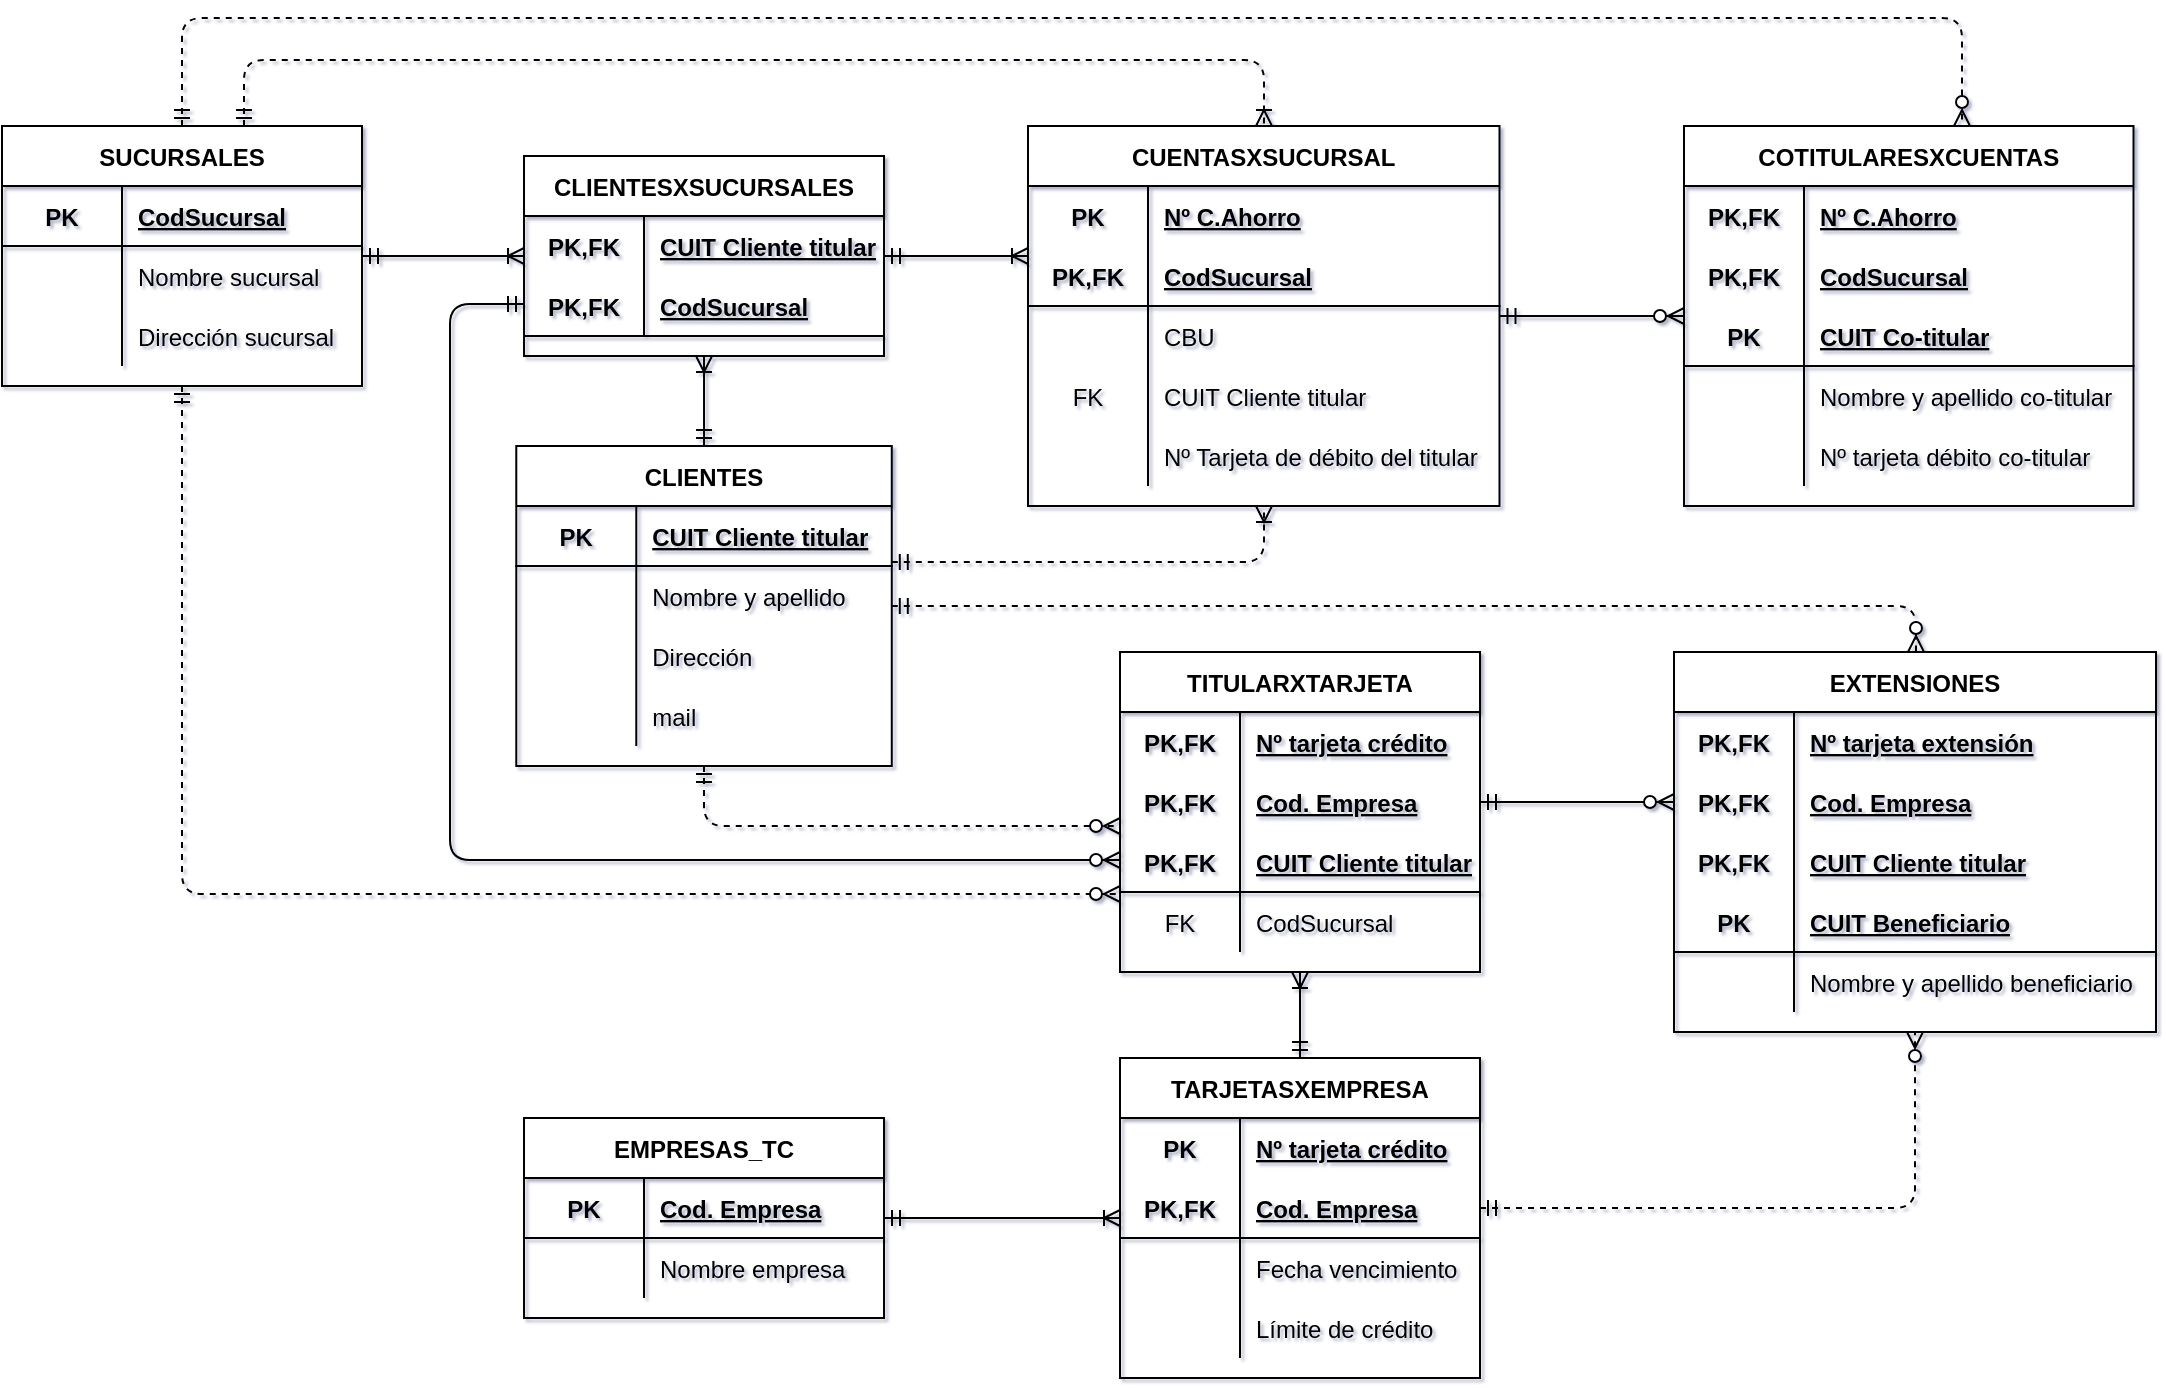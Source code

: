 <mxfile version="14.6.13"><diagram id="R2lEEEUBdFMjLlhIrx00" name="Page-1"><mxGraphModel dx="2686" dy="1232" grid="0" gridSize="10" guides="1" tooltips="1" connect="1" arrows="1" fold="1" page="0" pageScale="1" pageWidth="850" pageHeight="1100" background="none" math="0" shadow="1" extFonts="Permanent Marker^https://fonts.googleapis.com/css?family=Permanent+Marker"><root><mxCell id="0"/><mxCell id="1" parent="0"/><mxCell id="P5Tj9tU5CeSmQynuPHkW-113" style="edgeStyle=orthogonalEdgeStyle;rounded=1;orthogonalLoop=1;jettySize=auto;html=1;startArrow=ERmandOne;startFill=0;endArrow=ERoneToMany;endFill=0;" edge="1" parent="1" source="P5Tj9tU5CeSmQynuPHkW-117" target="P5Tj9tU5CeSmQynuPHkW-211"><mxGeometry relative="1" as="geometry"/></mxCell><mxCell id="P5Tj9tU5CeSmQynuPHkW-114" style="edgeStyle=orthogonalEdgeStyle;rounded=1;orthogonalLoop=1;jettySize=auto;html=1;dashed=1;startArrow=ERmandOne;startFill=0;endArrow=ERoneToMany;endFill=0;" edge="1" parent="1" source="P5Tj9tU5CeSmQynuPHkW-117" target="P5Tj9tU5CeSmQynuPHkW-144"><mxGeometry relative="1" as="geometry"><Array as="points"><mxPoint x="-287" y="-16"/><mxPoint x="223" y="-16"/></Array></mxGeometry></mxCell><mxCell id="P5Tj9tU5CeSmQynuPHkW-115" style="edgeStyle=orthogonalEdgeStyle;rounded=1;orthogonalLoop=1;jettySize=auto;html=1;dashed=1;startArrow=ERmandOne;startFill=0;endArrow=ERzeroToMany;endFill=1;" edge="1" parent="1" source="P5Tj9tU5CeSmQynuPHkW-117" target="P5Tj9tU5CeSmQynuPHkW-160"><mxGeometry relative="1" as="geometry"><Array as="points"><mxPoint x="-318" y="-37"/><mxPoint x="572" y="-37"/></Array></mxGeometry></mxCell><mxCell id="P5Tj9tU5CeSmQynuPHkW-116" style="edgeStyle=orthogonalEdgeStyle;rounded=1;orthogonalLoop=1;jettySize=auto;html=1;startSize=6;startArrow=ERmandOne;startFill=0;endArrow=ERzeroToMany;endFill=1;dashed=1;" edge="1" parent="1" source="P5Tj9tU5CeSmQynuPHkW-117" target="P5Tj9tU5CeSmQynuPHkW-307"><mxGeometry relative="1" as="geometry"><Array as="points"><mxPoint x="-318" y="401"/></Array><mxPoint x="127.88" y="401" as="targetPoint"/></mxGeometry></mxCell><mxCell id="P5Tj9tU5CeSmQynuPHkW-117" value="SUCURSALES" style="shape=table;startSize=30;container=1;collapsible=1;childLayout=tableLayout;fixedRows=1;rowLines=0;fontStyle=1;align=center;resizeLast=1;" vertex="1" parent="1"><mxGeometry x="-408" y="17" width="180" height="130" as="geometry"/></mxCell><mxCell id="P5Tj9tU5CeSmQynuPHkW-118" value="" style="shape=partialRectangle;collapsible=0;dropTarget=0;pointerEvents=0;fillColor=none;top=0;left=0;bottom=1;right=0;points=[[0,0.5],[1,0.5]];portConstraint=eastwest;" vertex="1" parent="P5Tj9tU5CeSmQynuPHkW-117"><mxGeometry y="30" width="180" height="30" as="geometry"/></mxCell><mxCell id="P5Tj9tU5CeSmQynuPHkW-119" value="PK" style="shape=partialRectangle;connectable=0;fillColor=none;top=0;left=0;bottom=0;right=0;fontStyle=1;overflow=hidden;" vertex="1" parent="P5Tj9tU5CeSmQynuPHkW-118"><mxGeometry width="60" height="30" as="geometry"/></mxCell><mxCell id="P5Tj9tU5CeSmQynuPHkW-120" value="CodSucursal" style="shape=partialRectangle;connectable=0;fillColor=none;top=0;left=0;bottom=0;right=0;align=left;spacingLeft=6;fontStyle=5;overflow=hidden;" vertex="1" parent="P5Tj9tU5CeSmQynuPHkW-118"><mxGeometry x="60" width="120" height="30" as="geometry"/></mxCell><mxCell id="P5Tj9tU5CeSmQynuPHkW-121" value="" style="shape=partialRectangle;collapsible=0;dropTarget=0;pointerEvents=0;fillColor=none;top=0;left=0;bottom=0;right=0;points=[[0,0.5],[1,0.5]];portConstraint=eastwest;" vertex="1" parent="P5Tj9tU5CeSmQynuPHkW-117"><mxGeometry y="60" width="180" height="30" as="geometry"/></mxCell><mxCell id="P5Tj9tU5CeSmQynuPHkW-122" value="" style="shape=partialRectangle;connectable=0;fillColor=none;top=0;left=0;bottom=0;right=0;editable=1;overflow=hidden;" vertex="1" parent="P5Tj9tU5CeSmQynuPHkW-121"><mxGeometry width="60" height="30" as="geometry"/></mxCell><mxCell id="P5Tj9tU5CeSmQynuPHkW-123" value="Nombre sucursal" style="shape=partialRectangle;connectable=0;fillColor=none;top=0;left=0;bottom=0;right=0;align=left;spacingLeft=6;overflow=hidden;" vertex="1" parent="P5Tj9tU5CeSmQynuPHkW-121"><mxGeometry x="60" width="120" height="30" as="geometry"/></mxCell><mxCell id="P5Tj9tU5CeSmQynuPHkW-124" value="" style="shape=partialRectangle;collapsible=0;dropTarget=0;pointerEvents=0;fillColor=none;top=0;left=0;bottom=0;right=0;points=[[0,0.5],[1,0.5]];portConstraint=eastwest;" vertex="1" parent="P5Tj9tU5CeSmQynuPHkW-117"><mxGeometry y="90" width="180" height="30" as="geometry"/></mxCell><mxCell id="P5Tj9tU5CeSmQynuPHkW-125" value="" style="shape=partialRectangle;connectable=0;fillColor=none;top=0;left=0;bottom=0;right=0;editable=1;overflow=hidden;" vertex="1" parent="P5Tj9tU5CeSmQynuPHkW-124"><mxGeometry width="60" height="30" as="geometry"/></mxCell><mxCell id="P5Tj9tU5CeSmQynuPHkW-126" value="Dirección sucursal" style="shape=partialRectangle;connectable=0;fillColor=none;top=0;left=0;bottom=0;right=0;align=left;spacingLeft=6;overflow=hidden;" vertex="1" parent="P5Tj9tU5CeSmQynuPHkW-124"><mxGeometry x="60" width="120" height="30" as="geometry"/></mxCell><mxCell id="P5Tj9tU5CeSmQynuPHkW-127" style="edgeStyle=orthogonalEdgeStyle;rounded=1;orthogonalLoop=1;jettySize=auto;html=1;startArrow=ERmandOne;startFill=0;endArrow=ERoneToMany;endFill=0;" edge="1" parent="1" source="P5Tj9tU5CeSmQynuPHkW-130" target="P5Tj9tU5CeSmQynuPHkW-211"><mxGeometry relative="1" as="geometry"/></mxCell><mxCell id="P5Tj9tU5CeSmQynuPHkW-128" style="edgeStyle=orthogonalEdgeStyle;rounded=1;orthogonalLoop=1;jettySize=auto;html=1;dashed=1;startArrow=ERmandOne;startFill=0;endArrow=ERoneToMany;endFill=0;" edge="1" parent="1" source="P5Tj9tU5CeSmQynuPHkW-130" target="P5Tj9tU5CeSmQynuPHkW-144"><mxGeometry relative="1" as="geometry"><Array as="points"><mxPoint x="223" y="235"/></Array></mxGeometry></mxCell><mxCell id="P5Tj9tU5CeSmQynuPHkW-129" style="edgeStyle=orthogonalEdgeStyle;rounded=1;orthogonalLoop=1;jettySize=auto;html=1;startSize=6;startArrow=ERmandOne;startFill=0;endArrow=ERzeroToMany;endFill=1;dashed=1;" edge="1" parent="1" source="P5Tj9tU5CeSmQynuPHkW-130" target="P5Tj9tU5CeSmQynuPHkW-307"><mxGeometry relative="1" as="geometry"><Array as="points"><mxPoint x="-57" y="367"/></Array><mxPoint x="127.88" y="367" as="targetPoint"/></mxGeometry></mxCell><mxCell id="P5Tj9tU5CeSmQynuPHkW-344" style="edgeStyle=orthogonalEdgeStyle;rounded=1;orthogonalLoop=1;jettySize=auto;html=1;startArrow=ERmandOne;startFill=0;endArrow=ERzeroToMany;endFill=1;dashed=1;" edge="1" parent="1" source="P5Tj9tU5CeSmQynuPHkW-130" target="P5Tj9tU5CeSmQynuPHkW-320"><mxGeometry relative="1" as="geometry"><Array as="points"><mxPoint x="549" y="257"/></Array></mxGeometry></mxCell><mxCell id="P5Tj9tU5CeSmQynuPHkW-130" value="CLIENTES" style="shape=table;startSize=30;container=1;collapsible=1;childLayout=tableLayout;fixedRows=1;rowLines=0;fontStyle=1;align=center;resizeLast=1;" vertex="1" parent="1"><mxGeometry x="-150.86" y="177" width="187.75" height="160" as="geometry"/></mxCell><mxCell id="P5Tj9tU5CeSmQynuPHkW-131" value="" style="shape=partialRectangle;collapsible=0;dropTarget=0;pointerEvents=0;fillColor=none;top=0;left=0;bottom=1;right=0;points=[[0,0.5],[1,0.5]];portConstraint=eastwest;" vertex="1" parent="P5Tj9tU5CeSmQynuPHkW-130"><mxGeometry y="30" width="187.75" height="30" as="geometry"/></mxCell><mxCell id="P5Tj9tU5CeSmQynuPHkW-132" value="PK" style="shape=partialRectangle;connectable=0;fillColor=none;top=0;left=0;bottom=0;right=0;fontStyle=1;overflow=hidden;" vertex="1" parent="P5Tj9tU5CeSmQynuPHkW-131"><mxGeometry width="60" height="30" as="geometry"/></mxCell><mxCell id="P5Tj9tU5CeSmQynuPHkW-133" value="CUIT Cliente titular" style="shape=partialRectangle;connectable=0;fillColor=none;top=0;left=0;bottom=0;right=0;align=left;spacingLeft=6;fontStyle=5;overflow=hidden;" vertex="1" parent="P5Tj9tU5CeSmQynuPHkW-131"><mxGeometry x="60" width="127.75" height="30" as="geometry"/></mxCell><mxCell id="P5Tj9tU5CeSmQynuPHkW-134" value="" style="shape=partialRectangle;collapsible=0;dropTarget=0;pointerEvents=0;fillColor=none;top=0;left=0;bottom=0;right=0;points=[[0,0.5],[1,0.5]];portConstraint=eastwest;" vertex="1" parent="P5Tj9tU5CeSmQynuPHkW-130"><mxGeometry y="60" width="187.75" height="30" as="geometry"/></mxCell><mxCell id="P5Tj9tU5CeSmQynuPHkW-135" value="" style="shape=partialRectangle;connectable=0;fillColor=none;top=0;left=0;bottom=0;right=0;editable=1;overflow=hidden;" vertex="1" parent="P5Tj9tU5CeSmQynuPHkW-134"><mxGeometry width="60" height="30" as="geometry"/></mxCell><mxCell id="P5Tj9tU5CeSmQynuPHkW-136" value="Nombre y apellido" style="shape=partialRectangle;connectable=0;fillColor=none;top=0;left=0;bottom=0;right=0;align=left;spacingLeft=6;overflow=hidden;" vertex="1" parent="P5Tj9tU5CeSmQynuPHkW-134"><mxGeometry x="60" width="127.75" height="30" as="geometry"/></mxCell><mxCell id="P5Tj9tU5CeSmQynuPHkW-137" value="" style="shape=partialRectangle;collapsible=0;dropTarget=0;pointerEvents=0;fillColor=none;top=0;left=0;bottom=0;right=0;points=[[0,0.5],[1,0.5]];portConstraint=eastwest;" vertex="1" parent="P5Tj9tU5CeSmQynuPHkW-130"><mxGeometry y="90" width="187.75" height="30" as="geometry"/></mxCell><mxCell id="P5Tj9tU5CeSmQynuPHkW-138" value="" style="shape=partialRectangle;connectable=0;fillColor=none;top=0;left=0;bottom=0;right=0;editable=1;overflow=hidden;" vertex="1" parent="P5Tj9tU5CeSmQynuPHkW-137"><mxGeometry width="60" height="30" as="geometry"/></mxCell><mxCell id="P5Tj9tU5CeSmQynuPHkW-139" value="Dirección" style="shape=partialRectangle;connectable=0;fillColor=none;top=0;left=0;bottom=0;right=0;align=left;spacingLeft=6;overflow=hidden;" vertex="1" parent="P5Tj9tU5CeSmQynuPHkW-137"><mxGeometry x="60" width="127.75" height="30" as="geometry"/></mxCell><mxCell id="P5Tj9tU5CeSmQynuPHkW-140" style="shape=partialRectangle;collapsible=0;dropTarget=0;pointerEvents=0;fillColor=none;top=0;left=0;bottom=0;right=0;points=[[0,0.5],[1,0.5]];portConstraint=eastwest;" vertex="1" parent="P5Tj9tU5CeSmQynuPHkW-130"><mxGeometry y="120" width="187.75" height="30" as="geometry"/></mxCell><mxCell id="P5Tj9tU5CeSmQynuPHkW-141" style="shape=partialRectangle;connectable=0;fillColor=none;top=0;left=0;bottom=0;right=0;editable=1;overflow=hidden;" vertex="1" parent="P5Tj9tU5CeSmQynuPHkW-140"><mxGeometry width="60" height="30" as="geometry"/></mxCell><mxCell id="P5Tj9tU5CeSmQynuPHkW-142" value="mail" style="shape=partialRectangle;connectable=0;fillColor=none;top=0;left=0;bottom=0;right=0;align=left;spacingLeft=6;overflow=hidden;" vertex="1" parent="P5Tj9tU5CeSmQynuPHkW-140"><mxGeometry x="60" width="127.75" height="30" as="geometry"/></mxCell><mxCell id="P5Tj9tU5CeSmQynuPHkW-143" style="edgeStyle=orthogonalEdgeStyle;rounded=1;orthogonalLoop=1;jettySize=auto;html=1;startArrow=ERmandOne;startFill=0;endArrow=ERzeroToMany;endFill=1;" edge="1" parent="1" source="P5Tj9tU5CeSmQynuPHkW-144" target="P5Tj9tU5CeSmQynuPHkW-160"><mxGeometry relative="1" as="geometry"/></mxCell><mxCell id="P5Tj9tU5CeSmQynuPHkW-144" value="CUENTASXSUCURSAL" style="shape=table;startSize=30;container=1;collapsible=1;childLayout=tableLayout;fixedRows=1;rowLines=0;fontStyle=1;align=center;resizeLast=1;" vertex="1" parent="1"><mxGeometry x="105" y="17" width="235.75" height="190" as="geometry"/></mxCell><mxCell id="P5Tj9tU5CeSmQynuPHkW-145" value="" style="shape=partialRectangle;collapsible=0;dropTarget=0;pointerEvents=0;fillColor=none;top=0;left=0;bottom=0;right=0;points=[[0,0.5],[1,0.5]];portConstraint=eastwest;" vertex="1" parent="P5Tj9tU5CeSmQynuPHkW-144"><mxGeometry y="30" width="235.75" height="30" as="geometry"/></mxCell><mxCell id="P5Tj9tU5CeSmQynuPHkW-146" value="PK" style="shape=partialRectangle;connectable=0;fillColor=none;top=0;left=0;bottom=0;right=0;fontStyle=1;overflow=hidden;" vertex="1" parent="P5Tj9tU5CeSmQynuPHkW-145"><mxGeometry width="60" height="30" as="geometry"/></mxCell><mxCell id="P5Tj9tU5CeSmQynuPHkW-147" value="Nº C.Ahorro" style="shape=partialRectangle;connectable=0;fillColor=none;top=0;left=0;bottom=0;right=0;align=left;spacingLeft=6;fontStyle=5;overflow=hidden;" vertex="1" parent="P5Tj9tU5CeSmQynuPHkW-145"><mxGeometry x="60" width="175.75" height="30" as="geometry"/></mxCell><mxCell id="P5Tj9tU5CeSmQynuPHkW-148" value="" style="shape=partialRectangle;collapsible=0;dropTarget=0;pointerEvents=0;fillColor=none;top=0;left=0;bottom=1;right=0;points=[[0,0.5],[1,0.5]];portConstraint=eastwest;" vertex="1" parent="P5Tj9tU5CeSmQynuPHkW-144"><mxGeometry y="60" width="235.75" height="30" as="geometry"/></mxCell><mxCell id="P5Tj9tU5CeSmQynuPHkW-149" value="PK,FK" style="shape=partialRectangle;connectable=0;fillColor=none;top=0;left=0;bottom=0;right=0;fontStyle=1;overflow=hidden;" vertex="1" parent="P5Tj9tU5CeSmQynuPHkW-148"><mxGeometry width="60" height="30" as="geometry"/></mxCell><mxCell id="P5Tj9tU5CeSmQynuPHkW-150" value="CodSucursal" style="shape=partialRectangle;connectable=0;fillColor=none;top=0;left=0;bottom=0;right=0;align=left;spacingLeft=6;fontStyle=5;overflow=hidden;" vertex="1" parent="P5Tj9tU5CeSmQynuPHkW-148"><mxGeometry x="60" width="175.75" height="30" as="geometry"/></mxCell><mxCell id="P5Tj9tU5CeSmQynuPHkW-151" value="" style="shape=partialRectangle;collapsible=0;dropTarget=0;pointerEvents=0;fillColor=none;top=0;left=0;bottom=0;right=0;points=[[0,0.5],[1,0.5]];portConstraint=eastwest;" vertex="1" parent="P5Tj9tU5CeSmQynuPHkW-144"><mxGeometry y="90" width="235.75" height="30" as="geometry"/></mxCell><mxCell id="P5Tj9tU5CeSmQynuPHkW-152" value="" style="shape=partialRectangle;connectable=0;fillColor=none;top=0;left=0;bottom=0;right=0;editable=1;overflow=hidden;" vertex="1" parent="P5Tj9tU5CeSmQynuPHkW-151"><mxGeometry width="60" height="30" as="geometry"/></mxCell><mxCell id="P5Tj9tU5CeSmQynuPHkW-153" value="CBU" style="shape=partialRectangle;connectable=0;fillColor=none;top=0;left=0;bottom=0;right=0;align=left;spacingLeft=6;overflow=hidden;" vertex="1" parent="P5Tj9tU5CeSmQynuPHkW-151"><mxGeometry x="60" width="175.75" height="30" as="geometry"/></mxCell><mxCell id="P5Tj9tU5CeSmQynuPHkW-154" style="shape=partialRectangle;collapsible=0;dropTarget=0;pointerEvents=0;fillColor=none;top=0;left=0;bottom=0;right=0;points=[[0,0.5],[1,0.5]];portConstraint=eastwest;" vertex="1" parent="P5Tj9tU5CeSmQynuPHkW-144"><mxGeometry y="120" width="235.75" height="30" as="geometry"/></mxCell><mxCell id="P5Tj9tU5CeSmQynuPHkW-155" value="FK" style="shape=partialRectangle;connectable=0;fillColor=none;top=0;left=0;bottom=0;right=0;editable=1;overflow=hidden;" vertex="1" parent="P5Tj9tU5CeSmQynuPHkW-154"><mxGeometry width="60" height="30" as="geometry"/></mxCell><mxCell id="P5Tj9tU5CeSmQynuPHkW-156" value="CUIT Cliente titular" style="shape=partialRectangle;connectable=0;fillColor=none;top=0;left=0;bottom=0;right=0;align=left;spacingLeft=6;overflow=hidden;" vertex="1" parent="P5Tj9tU5CeSmQynuPHkW-154"><mxGeometry x="60" width="175.75" height="30" as="geometry"/></mxCell><mxCell id="P5Tj9tU5CeSmQynuPHkW-157" style="shape=partialRectangle;collapsible=0;dropTarget=0;pointerEvents=0;fillColor=none;top=0;left=0;bottom=0;right=0;points=[[0,0.5],[1,0.5]];portConstraint=eastwest;" vertex="1" parent="P5Tj9tU5CeSmQynuPHkW-144"><mxGeometry y="150" width="235.75" height="30" as="geometry"/></mxCell><mxCell id="P5Tj9tU5CeSmQynuPHkW-158" style="shape=partialRectangle;connectable=0;fillColor=none;top=0;left=0;bottom=0;right=0;editable=1;overflow=hidden;" vertex="1" parent="P5Tj9tU5CeSmQynuPHkW-157"><mxGeometry width="60" height="30" as="geometry"/></mxCell><mxCell id="P5Tj9tU5CeSmQynuPHkW-159" value="Nº Tarjeta de débito del titular" style="shape=partialRectangle;connectable=0;fillColor=none;top=0;left=0;bottom=0;right=0;align=left;spacingLeft=6;overflow=hidden;" vertex="1" parent="P5Tj9tU5CeSmQynuPHkW-157"><mxGeometry x="60" width="175.75" height="30" as="geometry"/></mxCell><mxCell id="P5Tj9tU5CeSmQynuPHkW-160" value="COTITULARESXCUENTAS" style="shape=table;startSize=30;container=1;collapsible=1;childLayout=tableLayout;fixedRows=1;rowLines=0;fontStyle=1;align=center;resizeLast=1;" vertex="1" parent="1"><mxGeometry x="433" y="17" width="224.75" height="190" as="geometry"/></mxCell><mxCell id="P5Tj9tU5CeSmQynuPHkW-161" style="shape=partialRectangle;collapsible=0;dropTarget=0;pointerEvents=0;fillColor=none;top=0;left=0;bottom=0;right=0;points=[[0,0.5],[1,0.5]];portConstraint=eastwest;" vertex="1" parent="P5Tj9tU5CeSmQynuPHkW-160"><mxGeometry y="30" width="224.75" height="30" as="geometry"/></mxCell><mxCell id="P5Tj9tU5CeSmQynuPHkW-162" value="PK,FK" style="shape=partialRectangle;connectable=0;fillColor=none;top=0;left=0;bottom=0;right=0;fontStyle=1;overflow=hidden;" vertex="1" parent="P5Tj9tU5CeSmQynuPHkW-161"><mxGeometry width="60" height="30" as="geometry"/></mxCell><mxCell id="P5Tj9tU5CeSmQynuPHkW-163" value="Nº C.Ahorro" style="shape=partialRectangle;connectable=0;fillColor=none;top=0;left=0;bottom=0;right=0;align=left;spacingLeft=6;fontStyle=5;overflow=hidden;" vertex="1" parent="P5Tj9tU5CeSmQynuPHkW-161"><mxGeometry x="60" width="164.75" height="30" as="geometry"/></mxCell><mxCell id="P5Tj9tU5CeSmQynuPHkW-164" style="shape=partialRectangle;collapsible=0;dropTarget=0;pointerEvents=0;fillColor=none;top=0;left=0;bottom=0;right=0;points=[[0,0.5],[1,0.5]];portConstraint=eastwest;" vertex="1" parent="P5Tj9tU5CeSmQynuPHkW-160"><mxGeometry y="60" width="224.75" height="30" as="geometry"/></mxCell><mxCell id="P5Tj9tU5CeSmQynuPHkW-165" value="PK,FK" style="shape=partialRectangle;connectable=0;fillColor=none;top=0;left=0;bottom=0;right=0;fontStyle=1;overflow=hidden;" vertex="1" parent="P5Tj9tU5CeSmQynuPHkW-164"><mxGeometry width="60" height="30" as="geometry"/></mxCell><mxCell id="P5Tj9tU5CeSmQynuPHkW-166" value="CodSucursal" style="shape=partialRectangle;connectable=0;fillColor=none;top=0;left=0;bottom=0;right=0;align=left;spacingLeft=6;fontStyle=5;overflow=hidden;" vertex="1" parent="P5Tj9tU5CeSmQynuPHkW-164"><mxGeometry x="60" width="164.75" height="30" as="geometry"/></mxCell><mxCell id="P5Tj9tU5CeSmQynuPHkW-167" value="" style="shape=partialRectangle;collapsible=0;dropTarget=0;pointerEvents=0;fillColor=none;top=0;left=0;bottom=1;right=0;points=[[0,0.5],[1,0.5]];portConstraint=eastwest;" vertex="1" parent="P5Tj9tU5CeSmQynuPHkW-160"><mxGeometry y="90" width="224.75" height="30" as="geometry"/></mxCell><mxCell id="P5Tj9tU5CeSmQynuPHkW-168" value="PK" style="shape=partialRectangle;connectable=0;fillColor=none;top=0;left=0;bottom=0;right=0;fontStyle=1;overflow=hidden;" vertex="1" parent="P5Tj9tU5CeSmQynuPHkW-167"><mxGeometry width="60" height="30" as="geometry"/></mxCell><mxCell id="P5Tj9tU5CeSmQynuPHkW-169" value="CUIT Co-titular" style="shape=partialRectangle;connectable=0;fillColor=none;top=0;left=0;bottom=0;right=0;align=left;spacingLeft=6;fontStyle=5;overflow=hidden;" vertex="1" parent="P5Tj9tU5CeSmQynuPHkW-167"><mxGeometry x="60" width="164.75" height="30" as="geometry"/></mxCell><mxCell id="P5Tj9tU5CeSmQynuPHkW-170" value="" style="shape=partialRectangle;collapsible=0;dropTarget=0;pointerEvents=0;fillColor=none;top=0;left=0;bottom=0;right=0;points=[[0,0.5],[1,0.5]];portConstraint=eastwest;" vertex="1" parent="P5Tj9tU5CeSmQynuPHkW-160"><mxGeometry y="120" width="224.75" height="30" as="geometry"/></mxCell><mxCell id="P5Tj9tU5CeSmQynuPHkW-171" value="" style="shape=partialRectangle;connectable=0;fillColor=none;top=0;left=0;bottom=0;right=0;editable=1;overflow=hidden;" vertex="1" parent="P5Tj9tU5CeSmQynuPHkW-170"><mxGeometry width="60" height="30" as="geometry"/></mxCell><mxCell id="P5Tj9tU5CeSmQynuPHkW-172" value="Nombre y apellido co-titular" style="shape=partialRectangle;connectable=0;fillColor=none;top=0;left=0;bottom=0;right=0;align=left;spacingLeft=6;overflow=hidden;" vertex="1" parent="P5Tj9tU5CeSmQynuPHkW-170"><mxGeometry x="60" width="164.75" height="30" as="geometry"/></mxCell><mxCell id="P5Tj9tU5CeSmQynuPHkW-173" value="" style="shape=partialRectangle;collapsible=0;dropTarget=0;pointerEvents=0;fillColor=none;top=0;left=0;bottom=0;right=0;points=[[0,0.5],[1,0.5]];portConstraint=eastwest;" vertex="1" parent="P5Tj9tU5CeSmQynuPHkW-160"><mxGeometry y="150" width="224.75" height="30" as="geometry"/></mxCell><mxCell id="P5Tj9tU5CeSmQynuPHkW-174" value="" style="shape=partialRectangle;connectable=0;fillColor=none;top=0;left=0;bottom=0;right=0;editable=1;overflow=hidden;" vertex="1" parent="P5Tj9tU5CeSmQynuPHkW-173"><mxGeometry width="60" height="30" as="geometry"/></mxCell><mxCell id="P5Tj9tU5CeSmQynuPHkW-175" value="Nº tarjeta débito co-titular" style="shape=partialRectangle;connectable=0;fillColor=none;top=0;left=0;bottom=0;right=0;align=left;spacingLeft=6;overflow=hidden;" vertex="1" parent="P5Tj9tU5CeSmQynuPHkW-173"><mxGeometry x="60" width="164.75" height="30" as="geometry"/></mxCell><mxCell id="P5Tj9tU5CeSmQynuPHkW-209" style="edgeStyle=orthogonalEdgeStyle;rounded=1;orthogonalLoop=1;jettySize=auto;html=1;startArrow=ERmandOne;startFill=0;endArrow=ERoneToMany;endFill=0;" edge="1" parent="1" source="P5Tj9tU5CeSmQynuPHkW-211" target="P5Tj9tU5CeSmQynuPHkW-144"><mxGeometry relative="1" as="geometry"><Array as="points"><mxPoint x="92" y="82"/><mxPoint x="92" y="82"/></Array></mxGeometry></mxCell><mxCell id="P5Tj9tU5CeSmQynuPHkW-210" style="edgeStyle=orthogonalEdgeStyle;rounded=1;orthogonalLoop=1;jettySize=auto;html=1;startArrow=ERmandOne;startFill=0;endArrow=ERzeroToMany;endFill=1;startSize=6;" edge="1" parent="1" source="P5Tj9tU5CeSmQynuPHkW-211" target="P5Tj9tU5CeSmQynuPHkW-307"><mxGeometry relative="1" as="geometry"><Array as="points"><mxPoint x="-184" y="106"/><mxPoint x="-184" y="384"/></Array><mxPoint x="127.88" y="384" as="targetPoint"/></mxGeometry></mxCell><mxCell id="P5Tj9tU5CeSmQynuPHkW-211" value="CLIENTESXSUCURSALES" style="shape=table;startSize=30;container=1;collapsible=1;childLayout=tableLayout;fixedRows=1;rowLines=0;fontStyle=1;align=center;resizeLast=1;" vertex="1" parent="1"><mxGeometry x="-146.99" y="32" width="180" height="100" as="geometry"/></mxCell><mxCell id="P5Tj9tU5CeSmQynuPHkW-212" value="" style="shape=partialRectangle;collapsible=0;dropTarget=0;pointerEvents=0;fillColor=none;top=0;left=0;bottom=0;right=0;points=[[0,0.5],[1,0.5]];portConstraint=eastwest;" vertex="1" parent="P5Tj9tU5CeSmQynuPHkW-211"><mxGeometry y="30" width="180" height="30" as="geometry"/></mxCell><mxCell id="P5Tj9tU5CeSmQynuPHkW-213" value="PK,FK" style="shape=partialRectangle;connectable=0;fillColor=none;top=0;left=0;bottom=0;right=0;fontStyle=1;overflow=hidden;" vertex="1" parent="P5Tj9tU5CeSmQynuPHkW-212"><mxGeometry width="60" height="30" as="geometry"/></mxCell><mxCell id="P5Tj9tU5CeSmQynuPHkW-214" value="CUIT Cliente titular" style="shape=partialRectangle;connectable=0;fillColor=none;top=0;left=0;bottom=0;right=0;align=left;spacingLeft=6;fontStyle=5;overflow=hidden;" vertex="1" parent="P5Tj9tU5CeSmQynuPHkW-212"><mxGeometry x="60" width="120" height="30" as="geometry"/></mxCell><mxCell id="P5Tj9tU5CeSmQynuPHkW-215" value="" style="shape=partialRectangle;collapsible=0;dropTarget=0;pointerEvents=0;fillColor=none;top=0;left=0;bottom=1;right=0;points=[[0,0.5],[1,0.5]];portConstraint=eastwest;" vertex="1" parent="P5Tj9tU5CeSmQynuPHkW-211"><mxGeometry y="60" width="180" height="30" as="geometry"/></mxCell><mxCell id="P5Tj9tU5CeSmQynuPHkW-216" value="PK,FK" style="shape=partialRectangle;connectable=0;fillColor=none;top=0;left=0;bottom=0;right=0;fontStyle=1;overflow=hidden;" vertex="1" parent="P5Tj9tU5CeSmQynuPHkW-215"><mxGeometry width="60" height="30" as="geometry"/></mxCell><mxCell id="P5Tj9tU5CeSmQynuPHkW-217" value="CodSucursal" style="shape=partialRectangle;connectable=0;fillColor=none;top=0;left=0;bottom=0;right=0;align=left;spacingLeft=6;fontStyle=5;overflow=hidden;" vertex="1" parent="P5Tj9tU5CeSmQynuPHkW-215"><mxGeometry x="60" width="120" height="30" as="geometry"/></mxCell><mxCell id="P5Tj9tU5CeSmQynuPHkW-218" style="edgeStyle=orthogonalEdgeStyle;rounded=1;orthogonalLoop=1;jettySize=auto;html=1;startSize=6;startArrow=ERmandOne;startFill=0;endArrow=ERoneToMany;endFill=0;" edge="1" parent="1" source="P5Tj9tU5CeSmQynuPHkW-219" target="P5Tj9tU5CeSmQynuPHkW-294"><mxGeometry relative="1" as="geometry"><mxPoint x="123.5" y="535" as="targetPoint"/><Array as="points"/></mxGeometry></mxCell><mxCell id="P5Tj9tU5CeSmQynuPHkW-219" value="EMPRESAS_TC" style="shape=table;startSize=30;container=1;collapsible=1;childLayout=tableLayout;fixedRows=1;rowLines=0;fontStyle=1;align=center;resizeLast=1;" vertex="1" parent="1"><mxGeometry x="-146.99" y="513" width="180" height="100" as="geometry"/></mxCell><mxCell id="P5Tj9tU5CeSmQynuPHkW-220" value="" style="shape=partialRectangle;collapsible=0;dropTarget=0;pointerEvents=0;fillColor=none;top=0;left=0;bottom=1;right=0;points=[[0,0.5],[1,0.5]];portConstraint=eastwest;" vertex="1" parent="P5Tj9tU5CeSmQynuPHkW-219"><mxGeometry y="30" width="180" height="30" as="geometry"/></mxCell><mxCell id="P5Tj9tU5CeSmQynuPHkW-221" value="PK" style="shape=partialRectangle;connectable=0;fillColor=none;top=0;left=0;bottom=0;right=0;fontStyle=1;overflow=hidden;" vertex="1" parent="P5Tj9tU5CeSmQynuPHkW-220"><mxGeometry width="60" height="30" as="geometry"/></mxCell><mxCell id="P5Tj9tU5CeSmQynuPHkW-222" value="Cod. Empresa" style="shape=partialRectangle;connectable=0;fillColor=none;top=0;left=0;bottom=0;right=0;align=left;spacingLeft=6;fontStyle=5;overflow=hidden;" vertex="1" parent="P5Tj9tU5CeSmQynuPHkW-220"><mxGeometry x="60" width="120" height="30" as="geometry"/></mxCell><mxCell id="P5Tj9tU5CeSmQynuPHkW-223" value="" style="shape=partialRectangle;collapsible=0;dropTarget=0;pointerEvents=0;fillColor=none;top=0;left=0;bottom=0;right=0;points=[[0,0.5],[1,0.5]];portConstraint=eastwest;" vertex="1" parent="P5Tj9tU5CeSmQynuPHkW-219"><mxGeometry y="60" width="180" height="30" as="geometry"/></mxCell><mxCell id="P5Tj9tU5CeSmQynuPHkW-224" value="" style="shape=partialRectangle;connectable=0;fillColor=none;top=0;left=0;bottom=0;right=0;editable=1;overflow=hidden;" vertex="1" parent="P5Tj9tU5CeSmQynuPHkW-223"><mxGeometry width="60" height="30" as="geometry"/></mxCell><mxCell id="P5Tj9tU5CeSmQynuPHkW-225" value="Nombre empresa" style="shape=partialRectangle;connectable=0;fillColor=none;top=0;left=0;bottom=0;right=0;align=left;spacingLeft=6;overflow=hidden;" vertex="1" parent="P5Tj9tU5CeSmQynuPHkW-223"><mxGeometry x="60" width="120" height="30" as="geometry"/></mxCell><mxCell id="P5Tj9tU5CeSmQynuPHkW-333" style="edgeStyle=orthogonalEdgeStyle;rounded=1;orthogonalLoop=1;jettySize=auto;html=1;startArrow=ERmandOne;startFill=0;endArrow=ERoneToMany;endFill=0;" edge="1" parent="1" source="P5Tj9tU5CeSmQynuPHkW-294" target="P5Tj9tU5CeSmQynuPHkW-307"><mxGeometry relative="1" as="geometry"/></mxCell><mxCell id="P5Tj9tU5CeSmQynuPHkW-294" value="TARJETASXEMPRESA" style="shape=table;startSize=30;container=1;collapsible=1;childLayout=tableLayout;fixedRows=1;rowLines=0;fontStyle=1;align=center;resizeLast=1;" vertex="1" parent="1"><mxGeometry x="151" y="483" width="180" height="160" as="geometry"/></mxCell><mxCell id="P5Tj9tU5CeSmQynuPHkW-295" value="" style="shape=partialRectangle;collapsible=0;dropTarget=0;pointerEvents=0;fillColor=none;top=0;left=0;bottom=0;right=0;points=[[0,0.5],[1,0.5]];portConstraint=eastwest;" vertex="1" parent="P5Tj9tU5CeSmQynuPHkW-294"><mxGeometry y="30" width="180" height="30" as="geometry"/></mxCell><mxCell id="P5Tj9tU5CeSmQynuPHkW-296" value="PK" style="shape=partialRectangle;connectable=0;fillColor=none;top=0;left=0;bottom=0;right=0;fontStyle=1;overflow=hidden;" vertex="1" parent="P5Tj9tU5CeSmQynuPHkW-295"><mxGeometry width="60" height="30" as="geometry"/></mxCell><mxCell id="P5Tj9tU5CeSmQynuPHkW-297" value="Nº tarjeta crédito" style="shape=partialRectangle;connectable=0;fillColor=none;top=0;left=0;bottom=0;right=0;align=left;spacingLeft=6;fontStyle=5;overflow=hidden;" vertex="1" parent="P5Tj9tU5CeSmQynuPHkW-295"><mxGeometry x="60" width="120" height="30" as="geometry"/></mxCell><mxCell id="P5Tj9tU5CeSmQynuPHkW-298" value="" style="shape=partialRectangle;collapsible=0;dropTarget=0;pointerEvents=0;fillColor=none;top=0;left=0;bottom=1;right=0;points=[[0,0.5],[1,0.5]];portConstraint=eastwest;" vertex="1" parent="P5Tj9tU5CeSmQynuPHkW-294"><mxGeometry y="60" width="180" height="30" as="geometry"/></mxCell><mxCell id="P5Tj9tU5CeSmQynuPHkW-299" value="PK,FK" style="shape=partialRectangle;connectable=0;fillColor=none;top=0;left=0;bottom=0;right=0;fontStyle=1;overflow=hidden;" vertex="1" parent="P5Tj9tU5CeSmQynuPHkW-298"><mxGeometry width="60" height="30" as="geometry"/></mxCell><mxCell id="P5Tj9tU5CeSmQynuPHkW-300" value="Cod. Empresa" style="shape=partialRectangle;connectable=0;fillColor=none;top=0;left=0;bottom=0;right=0;align=left;spacingLeft=6;fontStyle=5;overflow=hidden;" vertex="1" parent="P5Tj9tU5CeSmQynuPHkW-298"><mxGeometry x="60" width="120" height="30" as="geometry"/></mxCell><mxCell id="P5Tj9tU5CeSmQynuPHkW-301" value="" style="shape=partialRectangle;collapsible=0;dropTarget=0;pointerEvents=0;fillColor=none;top=0;left=0;bottom=0;right=0;points=[[0,0.5],[1,0.5]];portConstraint=eastwest;" vertex="1" parent="P5Tj9tU5CeSmQynuPHkW-294"><mxGeometry y="90" width="180" height="30" as="geometry"/></mxCell><mxCell id="P5Tj9tU5CeSmQynuPHkW-302" value="" style="shape=partialRectangle;connectable=0;fillColor=none;top=0;left=0;bottom=0;right=0;editable=1;overflow=hidden;" vertex="1" parent="P5Tj9tU5CeSmQynuPHkW-301"><mxGeometry width="60" height="30" as="geometry"/></mxCell><mxCell id="P5Tj9tU5CeSmQynuPHkW-303" value="Fecha vencimiento" style="shape=partialRectangle;connectable=0;fillColor=none;top=0;left=0;bottom=0;right=0;align=left;spacingLeft=6;overflow=hidden;" vertex="1" parent="P5Tj9tU5CeSmQynuPHkW-301"><mxGeometry x="60" width="120" height="30" as="geometry"/></mxCell><mxCell id="P5Tj9tU5CeSmQynuPHkW-304" value="" style="shape=partialRectangle;collapsible=0;dropTarget=0;pointerEvents=0;fillColor=none;top=0;left=0;bottom=0;right=0;points=[[0,0.5],[1,0.5]];portConstraint=eastwest;" vertex="1" parent="P5Tj9tU5CeSmQynuPHkW-294"><mxGeometry y="120" width="180" height="30" as="geometry"/></mxCell><mxCell id="P5Tj9tU5CeSmQynuPHkW-305" value="" style="shape=partialRectangle;connectable=0;fillColor=none;top=0;left=0;bottom=0;right=0;editable=1;overflow=hidden;" vertex="1" parent="P5Tj9tU5CeSmQynuPHkW-304"><mxGeometry width="60" height="30" as="geometry"/></mxCell><mxCell id="P5Tj9tU5CeSmQynuPHkW-306" value="Límite de crédito" style="shape=partialRectangle;connectable=0;fillColor=none;top=0;left=0;bottom=0;right=0;align=left;spacingLeft=6;overflow=hidden;" vertex="1" parent="P5Tj9tU5CeSmQynuPHkW-304"><mxGeometry x="60" width="120" height="30" as="geometry"/></mxCell><mxCell id="P5Tj9tU5CeSmQynuPHkW-337" style="edgeStyle=orthogonalEdgeStyle;rounded=1;orthogonalLoop=1;jettySize=auto;html=1;startArrow=ERmandOne;startFill=0;endArrow=ERzeroToMany;endFill=1;" edge="1" parent="1" source="P5Tj9tU5CeSmQynuPHkW-307" target="P5Tj9tU5CeSmQynuPHkW-320"><mxGeometry relative="1" as="geometry"><Array as="points"><mxPoint x="386" y="355"/><mxPoint x="386" y="355"/></Array></mxGeometry></mxCell><mxCell id="P5Tj9tU5CeSmQynuPHkW-307" value="TITULARXTARJETA" style="shape=table;startSize=30;container=1;collapsible=1;childLayout=tableLayout;fixedRows=1;rowLines=0;fontStyle=1;align=center;resizeLast=1;" vertex="1" parent="1"><mxGeometry x="151" y="280" width="180" height="160" as="geometry"/></mxCell><mxCell id="P5Tj9tU5CeSmQynuPHkW-308" value="" style="shape=partialRectangle;collapsible=0;dropTarget=0;pointerEvents=0;fillColor=none;top=0;left=0;bottom=0;right=0;points=[[0,0.5],[1,0.5]];portConstraint=eastwest;" vertex="1" parent="P5Tj9tU5CeSmQynuPHkW-307"><mxGeometry y="30" width="180" height="30" as="geometry"/></mxCell><mxCell id="P5Tj9tU5CeSmQynuPHkW-309" value="PK,FK" style="shape=partialRectangle;connectable=0;fillColor=none;top=0;left=0;bottom=0;right=0;fontStyle=1;overflow=hidden;" vertex="1" parent="P5Tj9tU5CeSmQynuPHkW-308"><mxGeometry width="60" height="30" as="geometry"/></mxCell><mxCell id="P5Tj9tU5CeSmQynuPHkW-310" value="Nº tarjeta crédito" style="shape=partialRectangle;connectable=0;fillColor=none;top=0;left=0;bottom=0;right=0;align=left;spacingLeft=6;fontStyle=5;overflow=hidden;" vertex="1" parent="P5Tj9tU5CeSmQynuPHkW-308"><mxGeometry x="60" width="120" height="30" as="geometry"/></mxCell><mxCell id="P5Tj9tU5CeSmQynuPHkW-338" style="shape=partialRectangle;collapsible=0;dropTarget=0;pointerEvents=0;fillColor=none;top=0;left=0;bottom=0;right=0;points=[[0,0.5],[1,0.5]];portConstraint=eastwest;" vertex="1" parent="P5Tj9tU5CeSmQynuPHkW-307"><mxGeometry y="60" width="180" height="30" as="geometry"/></mxCell><mxCell id="P5Tj9tU5CeSmQynuPHkW-339" value="PK,FK" style="shape=partialRectangle;connectable=0;fillColor=none;top=0;left=0;bottom=0;right=0;fontStyle=1;overflow=hidden;" vertex="1" parent="P5Tj9tU5CeSmQynuPHkW-338"><mxGeometry width="60" height="30" as="geometry"/></mxCell><mxCell id="P5Tj9tU5CeSmQynuPHkW-340" value="Cod. Empresa" style="shape=partialRectangle;connectable=0;fillColor=none;top=0;left=0;bottom=0;right=0;align=left;spacingLeft=6;fontStyle=5;overflow=hidden;" vertex="1" parent="P5Tj9tU5CeSmQynuPHkW-338"><mxGeometry x="60" width="120" height="30" as="geometry"/></mxCell><mxCell id="P5Tj9tU5CeSmQynuPHkW-311" value="" style="shape=partialRectangle;collapsible=0;dropTarget=0;pointerEvents=0;fillColor=none;top=0;left=0;bottom=1;right=0;points=[[0,0.5],[1,0.5]];portConstraint=eastwest;" vertex="1" parent="P5Tj9tU5CeSmQynuPHkW-307"><mxGeometry y="90" width="180" height="30" as="geometry"/></mxCell><mxCell id="P5Tj9tU5CeSmQynuPHkW-312" value="PK,FK" style="shape=partialRectangle;connectable=0;fillColor=none;top=0;left=0;bottom=0;right=0;fontStyle=1;overflow=hidden;" vertex="1" parent="P5Tj9tU5CeSmQynuPHkW-311"><mxGeometry width="60" height="30" as="geometry"/></mxCell><mxCell id="P5Tj9tU5CeSmQynuPHkW-313" value="CUIT Cliente titular" style="shape=partialRectangle;connectable=0;fillColor=none;top=0;left=0;bottom=0;right=0;align=left;spacingLeft=6;fontStyle=5;overflow=hidden;" vertex="1" parent="P5Tj9tU5CeSmQynuPHkW-311"><mxGeometry x="60" width="120" height="30" as="geometry"/></mxCell><mxCell id="P5Tj9tU5CeSmQynuPHkW-314" value="" style="shape=partialRectangle;collapsible=0;dropTarget=0;pointerEvents=0;fillColor=none;top=0;left=0;bottom=0;right=0;points=[[0,0.5],[1,0.5]];portConstraint=eastwest;" vertex="1" parent="P5Tj9tU5CeSmQynuPHkW-307"><mxGeometry y="120" width="180" height="30" as="geometry"/></mxCell><mxCell id="P5Tj9tU5CeSmQynuPHkW-315" value="FK" style="shape=partialRectangle;connectable=0;fillColor=none;top=0;left=0;bottom=0;right=0;editable=1;overflow=hidden;" vertex="1" parent="P5Tj9tU5CeSmQynuPHkW-314"><mxGeometry width="60" height="30" as="geometry"/></mxCell><mxCell id="P5Tj9tU5CeSmQynuPHkW-316" value="CodSucursal" style="shape=partialRectangle;connectable=0;fillColor=none;top=0;left=0;bottom=0;right=0;align=left;spacingLeft=6;overflow=hidden;" vertex="1" parent="P5Tj9tU5CeSmQynuPHkW-314"><mxGeometry x="60" width="120" height="30" as="geometry"/></mxCell><mxCell id="P5Tj9tU5CeSmQynuPHkW-320" value="EXTENSIONES" style="shape=table;startSize=30;container=1;collapsible=1;childLayout=tableLayout;fixedRows=1;rowLines=0;fontStyle=1;align=center;resizeLast=1;" vertex="1" parent="1"><mxGeometry x="428" y="280" width="241" height="190" as="geometry"/></mxCell><mxCell id="P5Tj9tU5CeSmQynuPHkW-321" value="" style="shape=partialRectangle;collapsible=0;dropTarget=0;pointerEvents=0;fillColor=none;top=0;left=0;bottom=0;right=0;points=[[0,0.5],[1,0.5]];portConstraint=eastwest;" vertex="1" parent="P5Tj9tU5CeSmQynuPHkW-320"><mxGeometry y="30" width="241" height="30" as="geometry"/></mxCell><mxCell id="P5Tj9tU5CeSmQynuPHkW-322" value="PK,FK" style="shape=partialRectangle;connectable=0;fillColor=none;top=0;left=0;bottom=0;right=0;fontStyle=1;overflow=hidden;" vertex="1" parent="P5Tj9tU5CeSmQynuPHkW-321"><mxGeometry width="60" height="30" as="geometry"/></mxCell><mxCell id="P5Tj9tU5CeSmQynuPHkW-323" value="Nº tarjeta extensión" style="shape=partialRectangle;connectable=0;fillColor=none;top=0;left=0;bottom=0;right=0;align=left;spacingLeft=6;fontStyle=5;overflow=hidden;" vertex="1" parent="P5Tj9tU5CeSmQynuPHkW-321"><mxGeometry x="60" width="181" height="30" as="geometry"/></mxCell><mxCell id="P5Tj9tU5CeSmQynuPHkW-341" style="shape=partialRectangle;collapsible=0;dropTarget=0;pointerEvents=0;fillColor=none;top=0;left=0;bottom=0;right=0;points=[[0,0.5],[1,0.5]];portConstraint=eastwest;" vertex="1" parent="P5Tj9tU5CeSmQynuPHkW-320"><mxGeometry y="60" width="241" height="30" as="geometry"/></mxCell><mxCell id="P5Tj9tU5CeSmQynuPHkW-342" value="PK,FK" style="shape=partialRectangle;connectable=0;fillColor=none;top=0;left=0;bottom=0;right=0;fontStyle=1;overflow=hidden;" vertex="1" parent="P5Tj9tU5CeSmQynuPHkW-341"><mxGeometry width="60" height="30" as="geometry"/></mxCell><mxCell id="P5Tj9tU5CeSmQynuPHkW-343" value="Cod. Empresa" style="shape=partialRectangle;connectable=0;fillColor=none;top=0;left=0;bottom=0;right=0;align=left;spacingLeft=6;fontStyle=5;overflow=hidden;" vertex="1" parent="P5Tj9tU5CeSmQynuPHkW-341"><mxGeometry x="60" width="181" height="30" as="geometry"/></mxCell><mxCell id="P5Tj9tU5CeSmQynuPHkW-334" style="shape=partialRectangle;collapsible=0;dropTarget=0;pointerEvents=0;fillColor=none;top=0;left=0;bottom=0;right=0;points=[[0,0.5],[1,0.5]];portConstraint=eastwest;" vertex="1" parent="P5Tj9tU5CeSmQynuPHkW-320"><mxGeometry y="90" width="241" height="30" as="geometry"/></mxCell><mxCell id="P5Tj9tU5CeSmQynuPHkW-335" value="PK,FK" style="shape=partialRectangle;connectable=0;fillColor=none;top=0;left=0;bottom=0;right=0;fontStyle=1;overflow=hidden;" vertex="1" parent="P5Tj9tU5CeSmQynuPHkW-334"><mxGeometry width="60" height="30" as="geometry"/></mxCell><mxCell id="P5Tj9tU5CeSmQynuPHkW-336" value="CUIT Cliente titular" style="shape=partialRectangle;connectable=0;fillColor=none;top=0;left=0;bottom=0;right=0;align=left;spacingLeft=6;fontStyle=5;overflow=hidden;" vertex="1" parent="P5Tj9tU5CeSmQynuPHkW-334"><mxGeometry x="60" width="181" height="30" as="geometry"/></mxCell><mxCell id="P5Tj9tU5CeSmQynuPHkW-324" value="" style="shape=partialRectangle;collapsible=0;dropTarget=0;pointerEvents=0;fillColor=none;top=0;left=0;bottom=1;right=0;points=[[0,0.5],[1,0.5]];portConstraint=eastwest;" vertex="1" parent="P5Tj9tU5CeSmQynuPHkW-320"><mxGeometry y="120" width="241" height="30" as="geometry"/></mxCell><mxCell id="P5Tj9tU5CeSmQynuPHkW-325" value="PK" style="shape=partialRectangle;connectable=0;fillColor=none;top=0;left=0;bottom=0;right=0;fontStyle=1;overflow=hidden;" vertex="1" parent="P5Tj9tU5CeSmQynuPHkW-324"><mxGeometry width="60" height="30" as="geometry"/></mxCell><mxCell id="P5Tj9tU5CeSmQynuPHkW-326" value="CUIT Beneficiario" style="shape=partialRectangle;connectable=0;fillColor=none;top=0;left=0;bottom=0;right=0;align=left;spacingLeft=6;fontStyle=5;overflow=hidden;" vertex="1" parent="P5Tj9tU5CeSmQynuPHkW-324"><mxGeometry x="60" width="181" height="30" as="geometry"/></mxCell><mxCell id="P5Tj9tU5CeSmQynuPHkW-327" value="" style="shape=partialRectangle;collapsible=0;dropTarget=0;pointerEvents=0;fillColor=none;top=0;left=0;bottom=0;right=0;points=[[0,0.5],[1,0.5]];portConstraint=eastwest;" vertex="1" parent="P5Tj9tU5CeSmQynuPHkW-320"><mxGeometry y="150" width="241" height="30" as="geometry"/></mxCell><mxCell id="P5Tj9tU5CeSmQynuPHkW-328" value="" style="shape=partialRectangle;connectable=0;fillColor=none;top=0;left=0;bottom=0;right=0;editable=1;overflow=hidden;" vertex="1" parent="P5Tj9tU5CeSmQynuPHkW-327"><mxGeometry width="60" height="30" as="geometry"/></mxCell><mxCell id="P5Tj9tU5CeSmQynuPHkW-329" value="Nombre y apellido beneficiario" style="shape=partialRectangle;connectable=0;fillColor=none;top=0;left=0;bottom=0;right=0;align=left;spacingLeft=6;overflow=hidden;" vertex="1" parent="P5Tj9tU5CeSmQynuPHkW-327"><mxGeometry x="60" width="181" height="30" as="geometry"/></mxCell><mxCell id="P5Tj9tU5CeSmQynuPHkW-345" style="edgeStyle=orthogonalEdgeStyle;rounded=1;orthogonalLoop=1;jettySize=auto;html=1;dashed=1;startArrow=ERmandOne;startFill=0;endArrow=ERzeroToMany;endFill=1;" edge="1" parent="1" source="P5Tj9tU5CeSmQynuPHkW-298" target="P5Tj9tU5CeSmQynuPHkW-320"><mxGeometry relative="1" as="geometry"/></mxCell></root></mxGraphModel></diagram></mxfile>